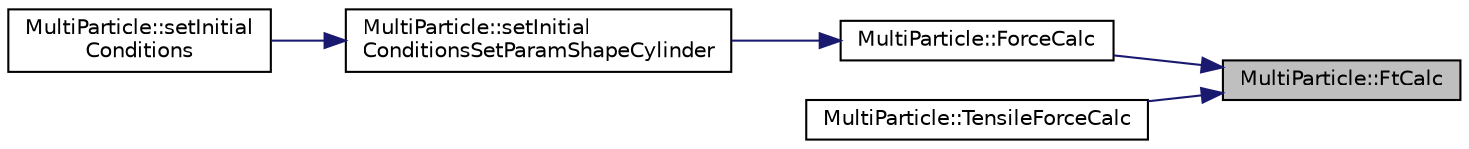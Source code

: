 digraph "MultiParticle::FtCalc"
{
 // LATEX_PDF_SIZE
  edge [fontname="Helvetica",fontsize="10",labelfontname="Helvetica",labelfontsize="10"];
  node [fontname="Helvetica",fontsize="10",shape=record];
  rankdir="RL";
  Node1 [label="MultiParticle::FtCalc",height=0.2,width=0.4,color="black", fillcolor="grey75", style="filled", fontcolor="black",tooltip="伸縮力 Ft"];
  Node1 -> Node2 [dir="back",color="midnightblue",fontsize="10",style="solid",fontname="Helvetica"];
  Node2 [label="MultiParticle::ForceCalc",height=0.2,width=0.4,color="black", fillcolor="white", style="filled",URL="$classMultiParticle.html#a173d54a7d555cc1fa844a0b9f77f74c6",tooltip="Calclate force per particles. (各粒子での力とそれを求めるために必要な値を計算する)"];
  Node2 -> Node3 [dir="back",color="midnightblue",fontsize="10",style="solid",fontname="Helvetica"];
  Node3 [label="MultiParticle::setInitial\lConditionsSetParamShapeCylinder",height=0.2,width=0.4,color="black", fillcolor="white", style="filled",URL="$classMultiParticle.html#aa26eed38322c386a7989a674b6de54ee",tooltip="形状がCylinderの場合の初期値を指定する"];
  Node3 -> Node4 [dir="back",color="midnightblue",fontsize="10",style="solid",fontname="Helvetica"];
  Node4 [label="MultiParticle::setInitial\lConditions",height=0.2,width=0.4,color="black", fillcolor="white", style="filled",URL="$classMultiParticle.html#a43e7dad0dcd509e0e5914547c071a49f",tooltip="最初に書く粒子間のパラメータを求める"];
  Node1 -> Node5 [dir="back",color="midnightblue",fontsize="10",style="solid",fontname="Helvetica"];
  Node5 [label="MultiParticle::TensileForceCalc",height=0.2,width=0.4,color="black", fillcolor="white", style="filled",URL="$classMultiParticle.html#ac4501c0b9a42011565b1a468f9803402",tooltip="TensileForceCalc"];
}

